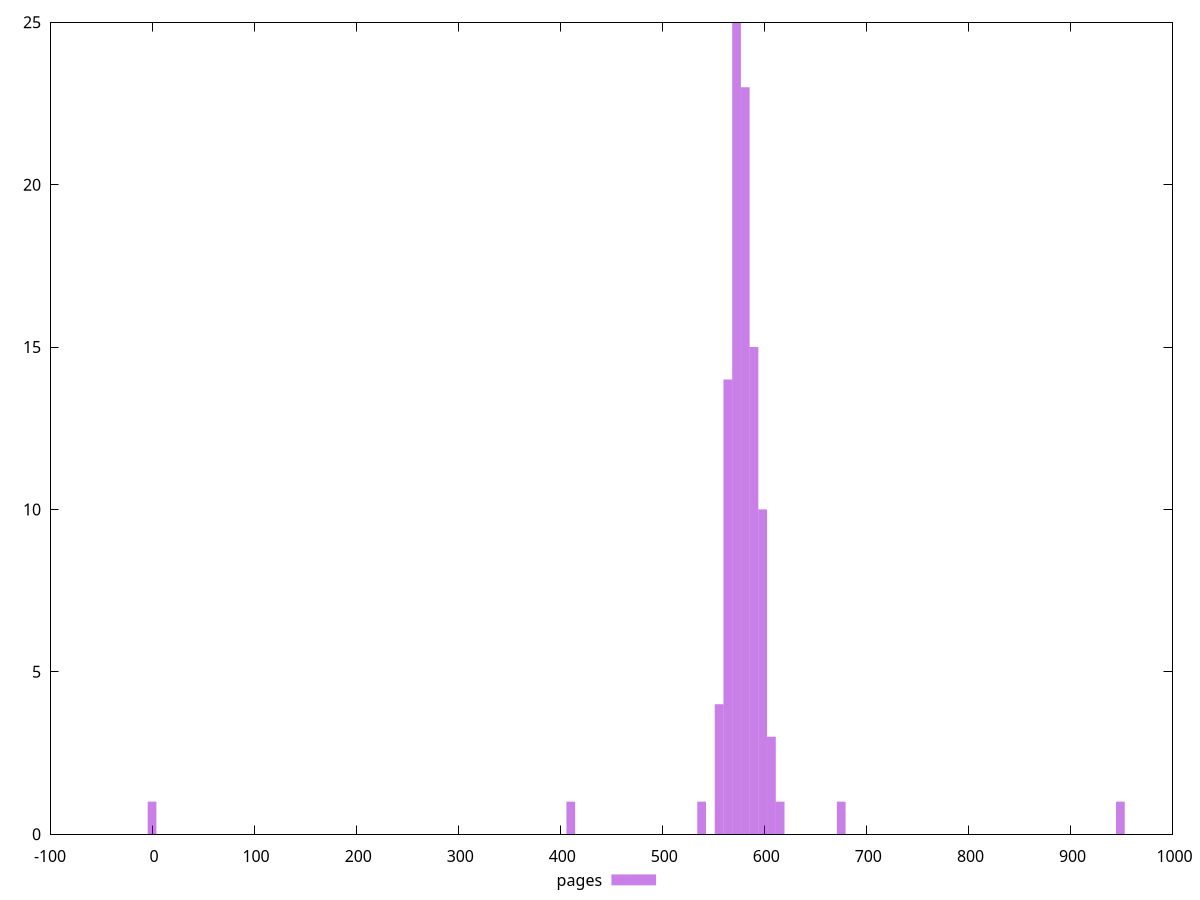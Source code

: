 $_pages <<EOF
948.9401128408016 1
572.783671714718 25
555.6856516635324 4
589.8816917659037 15
598.4307017914965 10
615.5287218426821 1
581.3326817403108 23
410.35248122845474 1
564.2346616891252 14
0 1
606.9797118170893 3
538.5876316123469 1
675.3717920218318 1
EOF
set key outside below
set terminal pngcairo
set output "report_00005_2020-11-02T22-26-11.212Z/bootup-time/pages//raw_hist.png"
set yrange [0:25]
set boxwidth 8.549010025592807
set style fill transparent solid 0.5 noborder
plot $_pages title "pages" with boxes ,